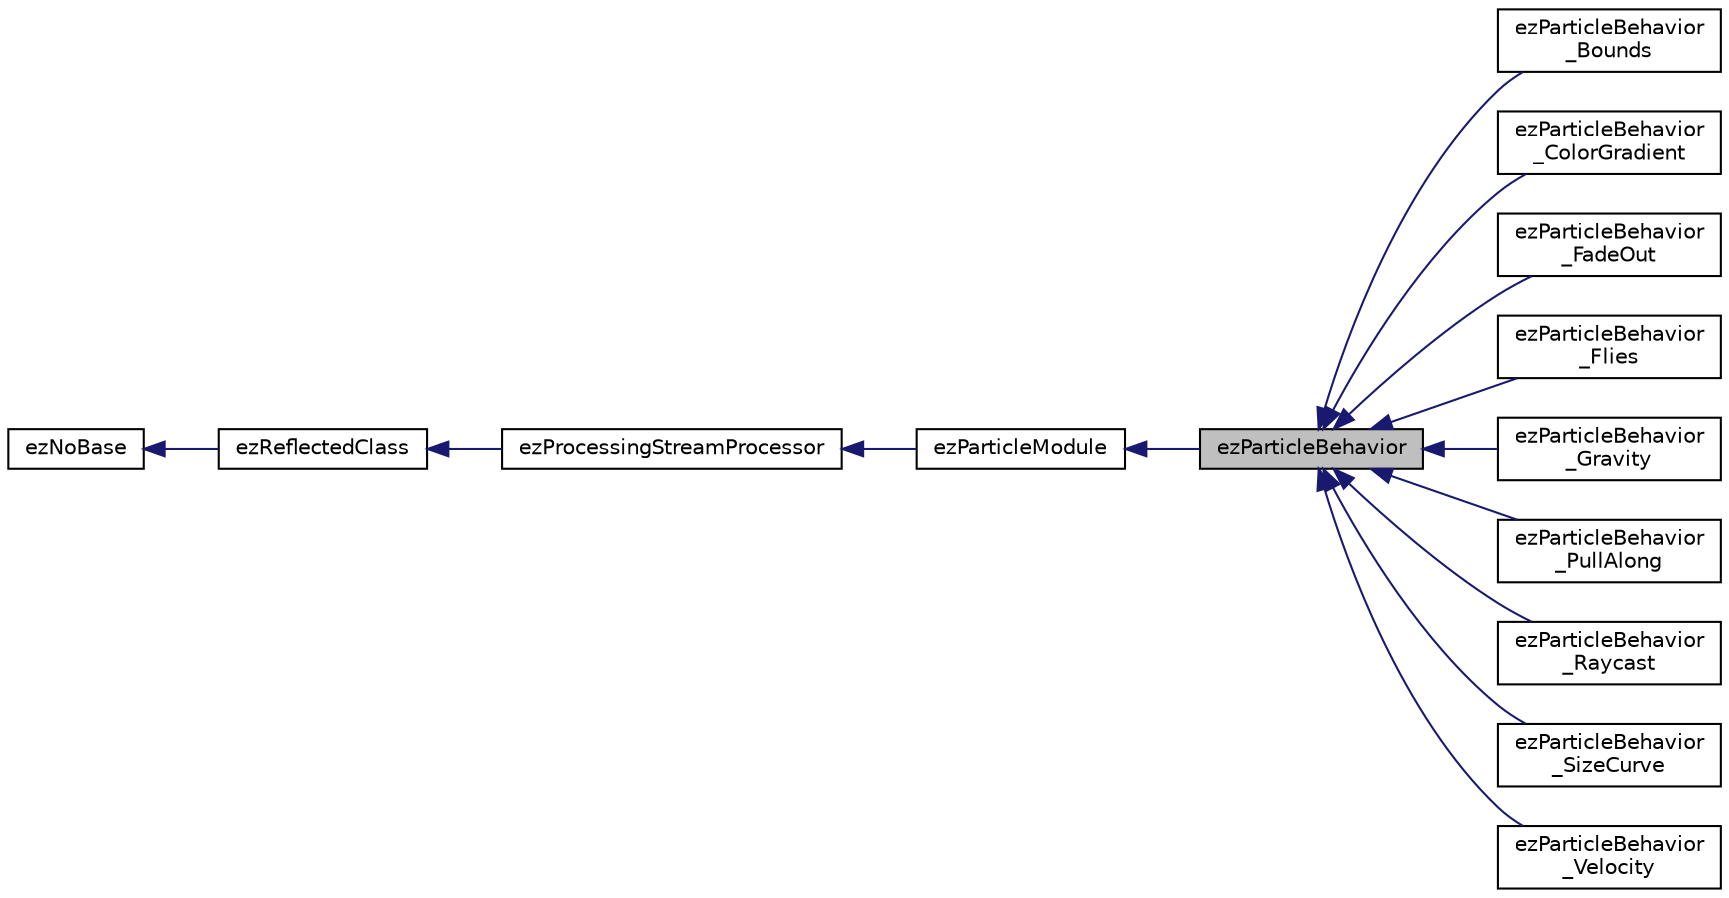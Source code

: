 digraph "ezParticleBehavior"
{
 // LATEX_PDF_SIZE
  edge [fontname="Helvetica",fontsize="10",labelfontname="Helvetica",labelfontsize="10"];
  node [fontname="Helvetica",fontsize="10",shape=record];
  rankdir="LR";
  Node1 [label="ezParticleBehavior",height=0.2,width=0.4,color="black", fillcolor="grey75", style="filled", fontcolor="black",tooltip=" "];
  Node2 -> Node1 [dir="back",color="midnightblue",fontsize="10",style="solid",fontname="Helvetica"];
  Node2 [label="ezParticleModule",height=0.2,width=0.4,color="black", fillcolor="white", style="filled",URL="$d1/dd7/classez_particle_module.htm",tooltip=" "];
  Node3 -> Node2 [dir="back",color="midnightblue",fontsize="10",style="solid",fontname="Helvetica"];
  Node3 [label="ezProcessingStreamProcessor",height=0.2,width=0.4,color="black", fillcolor="white", style="filled",URL="$dc/d29/classez_processing_stream_processor.htm",tooltip="Base class for all stream processor implementations."];
  Node4 -> Node3 [dir="back",color="midnightblue",fontsize="10",style="solid",fontname="Helvetica"];
  Node4 [label="ezReflectedClass",height=0.2,width=0.4,color="black", fillcolor="white", style="filled",URL="$db/d45/classez_reflected_class.htm",tooltip="All classes that should be dynamically reflectable, need to be derived from this base class."];
  Node5 -> Node4 [dir="back",color="midnightblue",fontsize="10",style="solid",fontname="Helvetica"];
  Node5 [label="ezNoBase",height=0.2,width=0.4,color="black", fillcolor="white", style="filled",URL="$d4/d02/classez_no_base.htm",tooltip="Dummy type to pass to templates and macros that expect a base type for a class that has no base."];
  Node1 -> Node6 [dir="back",color="midnightblue",fontsize="10",style="solid",fontname="Helvetica"];
  Node6 [label="ezParticleBehavior\l_Bounds",height=0.2,width=0.4,color="black", fillcolor="white", style="filled",URL="$d1/d4e/classez_particle_behavior___bounds.htm",tooltip=" "];
  Node1 -> Node7 [dir="back",color="midnightblue",fontsize="10",style="solid",fontname="Helvetica"];
  Node7 [label="ezParticleBehavior\l_ColorGradient",height=0.2,width=0.4,color="black", fillcolor="white", style="filled",URL="$de/d67/classez_particle_behavior___color_gradient.htm",tooltip=" "];
  Node1 -> Node8 [dir="back",color="midnightblue",fontsize="10",style="solid",fontname="Helvetica"];
  Node8 [label="ezParticleBehavior\l_FadeOut",height=0.2,width=0.4,color="black", fillcolor="white", style="filled",URL="$d8/dca/classez_particle_behavior___fade_out.htm",tooltip=" "];
  Node1 -> Node9 [dir="back",color="midnightblue",fontsize="10",style="solid",fontname="Helvetica"];
  Node9 [label="ezParticleBehavior\l_Flies",height=0.2,width=0.4,color="black", fillcolor="white", style="filled",URL="$db/d41/classez_particle_behavior___flies.htm",tooltip=" "];
  Node1 -> Node10 [dir="back",color="midnightblue",fontsize="10",style="solid",fontname="Helvetica"];
  Node10 [label="ezParticleBehavior\l_Gravity",height=0.2,width=0.4,color="black", fillcolor="white", style="filled",URL="$d8/d6f/classez_particle_behavior___gravity.htm",tooltip=" "];
  Node1 -> Node11 [dir="back",color="midnightblue",fontsize="10",style="solid",fontname="Helvetica"];
  Node11 [label="ezParticleBehavior\l_PullAlong",height=0.2,width=0.4,color="black", fillcolor="white", style="filled",URL="$d0/da7/classez_particle_behavior___pull_along.htm",tooltip=" "];
  Node1 -> Node12 [dir="back",color="midnightblue",fontsize="10",style="solid",fontname="Helvetica"];
  Node12 [label="ezParticleBehavior\l_Raycast",height=0.2,width=0.4,color="black", fillcolor="white", style="filled",URL="$de/d19/classez_particle_behavior___raycast.htm",tooltip=" "];
  Node1 -> Node13 [dir="back",color="midnightblue",fontsize="10",style="solid",fontname="Helvetica"];
  Node13 [label="ezParticleBehavior\l_SizeCurve",height=0.2,width=0.4,color="black", fillcolor="white", style="filled",URL="$dc/dc1/classez_particle_behavior___size_curve.htm",tooltip=" "];
  Node1 -> Node14 [dir="back",color="midnightblue",fontsize="10",style="solid",fontname="Helvetica"];
  Node14 [label="ezParticleBehavior\l_Velocity",height=0.2,width=0.4,color="black", fillcolor="white", style="filled",URL="$d3/d68/classez_particle_behavior___velocity.htm",tooltip=" "];
}
